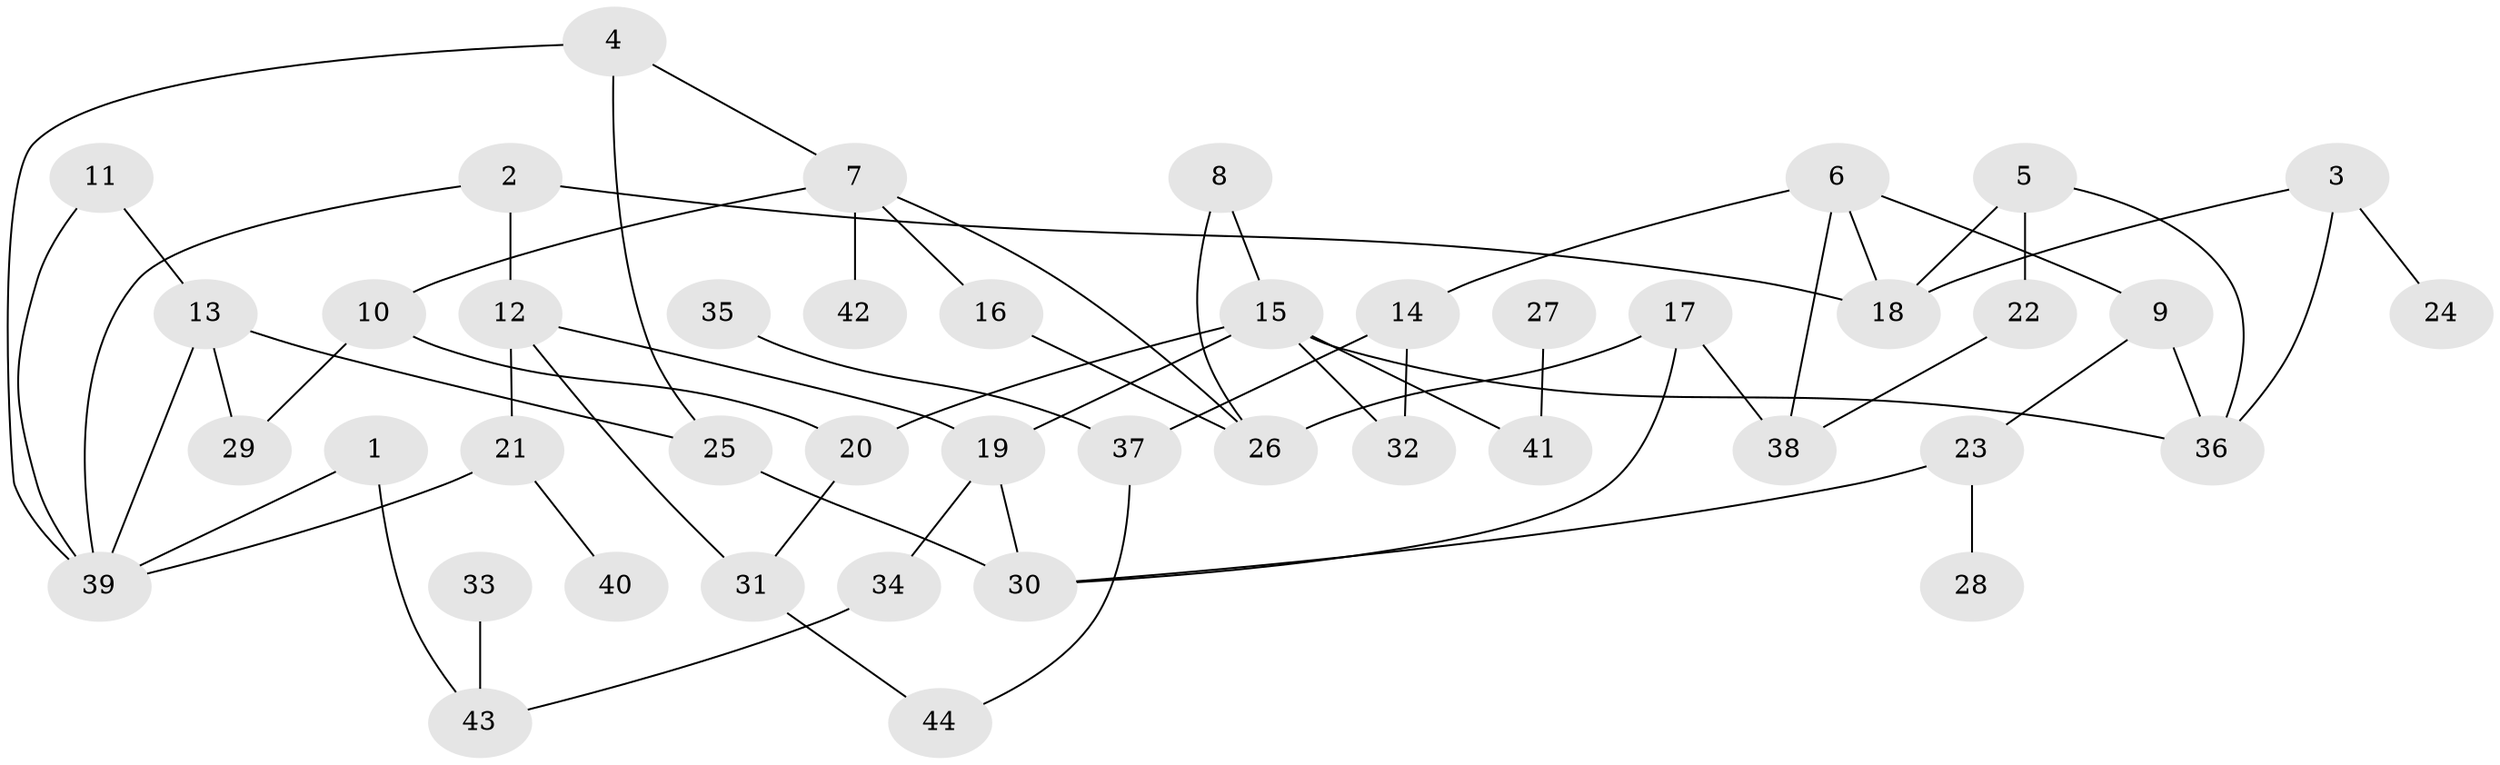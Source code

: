 // original degree distribution, {7: 0.0136986301369863, 3: 0.2602739726027397, 1: 0.2465753424657534, 4: 0.0958904109589041, 5: 0.0547945205479452, 2: 0.3150684931506849, 6: 0.0136986301369863}
// Generated by graph-tools (version 1.1) at 2025/36/03/04/25 23:36:04]
// undirected, 44 vertices, 62 edges
graph export_dot {
  node [color=gray90,style=filled];
  1;
  2;
  3;
  4;
  5;
  6;
  7;
  8;
  9;
  10;
  11;
  12;
  13;
  14;
  15;
  16;
  17;
  18;
  19;
  20;
  21;
  22;
  23;
  24;
  25;
  26;
  27;
  28;
  29;
  30;
  31;
  32;
  33;
  34;
  35;
  36;
  37;
  38;
  39;
  40;
  41;
  42;
  43;
  44;
  1 -- 39 [weight=1.0];
  1 -- 43 [weight=1.0];
  2 -- 12 [weight=1.0];
  2 -- 18 [weight=1.0];
  2 -- 39 [weight=1.0];
  3 -- 18 [weight=1.0];
  3 -- 24 [weight=1.0];
  3 -- 36 [weight=1.0];
  4 -- 7 [weight=1.0];
  4 -- 25 [weight=1.0];
  4 -- 39 [weight=1.0];
  5 -- 18 [weight=1.0];
  5 -- 22 [weight=1.0];
  5 -- 36 [weight=1.0];
  6 -- 9 [weight=1.0];
  6 -- 14 [weight=1.0];
  6 -- 18 [weight=1.0];
  6 -- 38 [weight=1.0];
  7 -- 10 [weight=1.0];
  7 -- 16 [weight=1.0];
  7 -- 26 [weight=1.0];
  7 -- 42 [weight=1.0];
  8 -- 15 [weight=1.0];
  8 -- 26 [weight=1.0];
  9 -- 23 [weight=1.0];
  9 -- 36 [weight=1.0];
  10 -- 20 [weight=1.0];
  10 -- 29 [weight=1.0];
  11 -- 13 [weight=1.0];
  11 -- 39 [weight=1.0];
  12 -- 19 [weight=1.0];
  12 -- 21 [weight=1.0];
  12 -- 31 [weight=1.0];
  13 -- 25 [weight=1.0];
  13 -- 29 [weight=1.0];
  13 -- 39 [weight=1.0];
  14 -- 32 [weight=1.0];
  14 -- 37 [weight=1.0];
  15 -- 19 [weight=1.0];
  15 -- 20 [weight=1.0];
  15 -- 32 [weight=1.0];
  15 -- 36 [weight=1.0];
  15 -- 41 [weight=1.0];
  16 -- 26 [weight=1.0];
  17 -- 26 [weight=1.0];
  17 -- 30 [weight=1.0];
  17 -- 38 [weight=1.0];
  19 -- 30 [weight=1.0];
  19 -- 34 [weight=1.0];
  20 -- 31 [weight=1.0];
  21 -- 39 [weight=1.0];
  21 -- 40 [weight=1.0];
  22 -- 38 [weight=1.0];
  23 -- 28 [weight=1.0];
  23 -- 30 [weight=1.0];
  25 -- 30 [weight=1.0];
  27 -- 41 [weight=1.0];
  31 -- 44 [weight=1.0];
  33 -- 43 [weight=1.0];
  34 -- 43 [weight=1.0];
  35 -- 37 [weight=1.0];
  37 -- 44 [weight=1.0];
}

